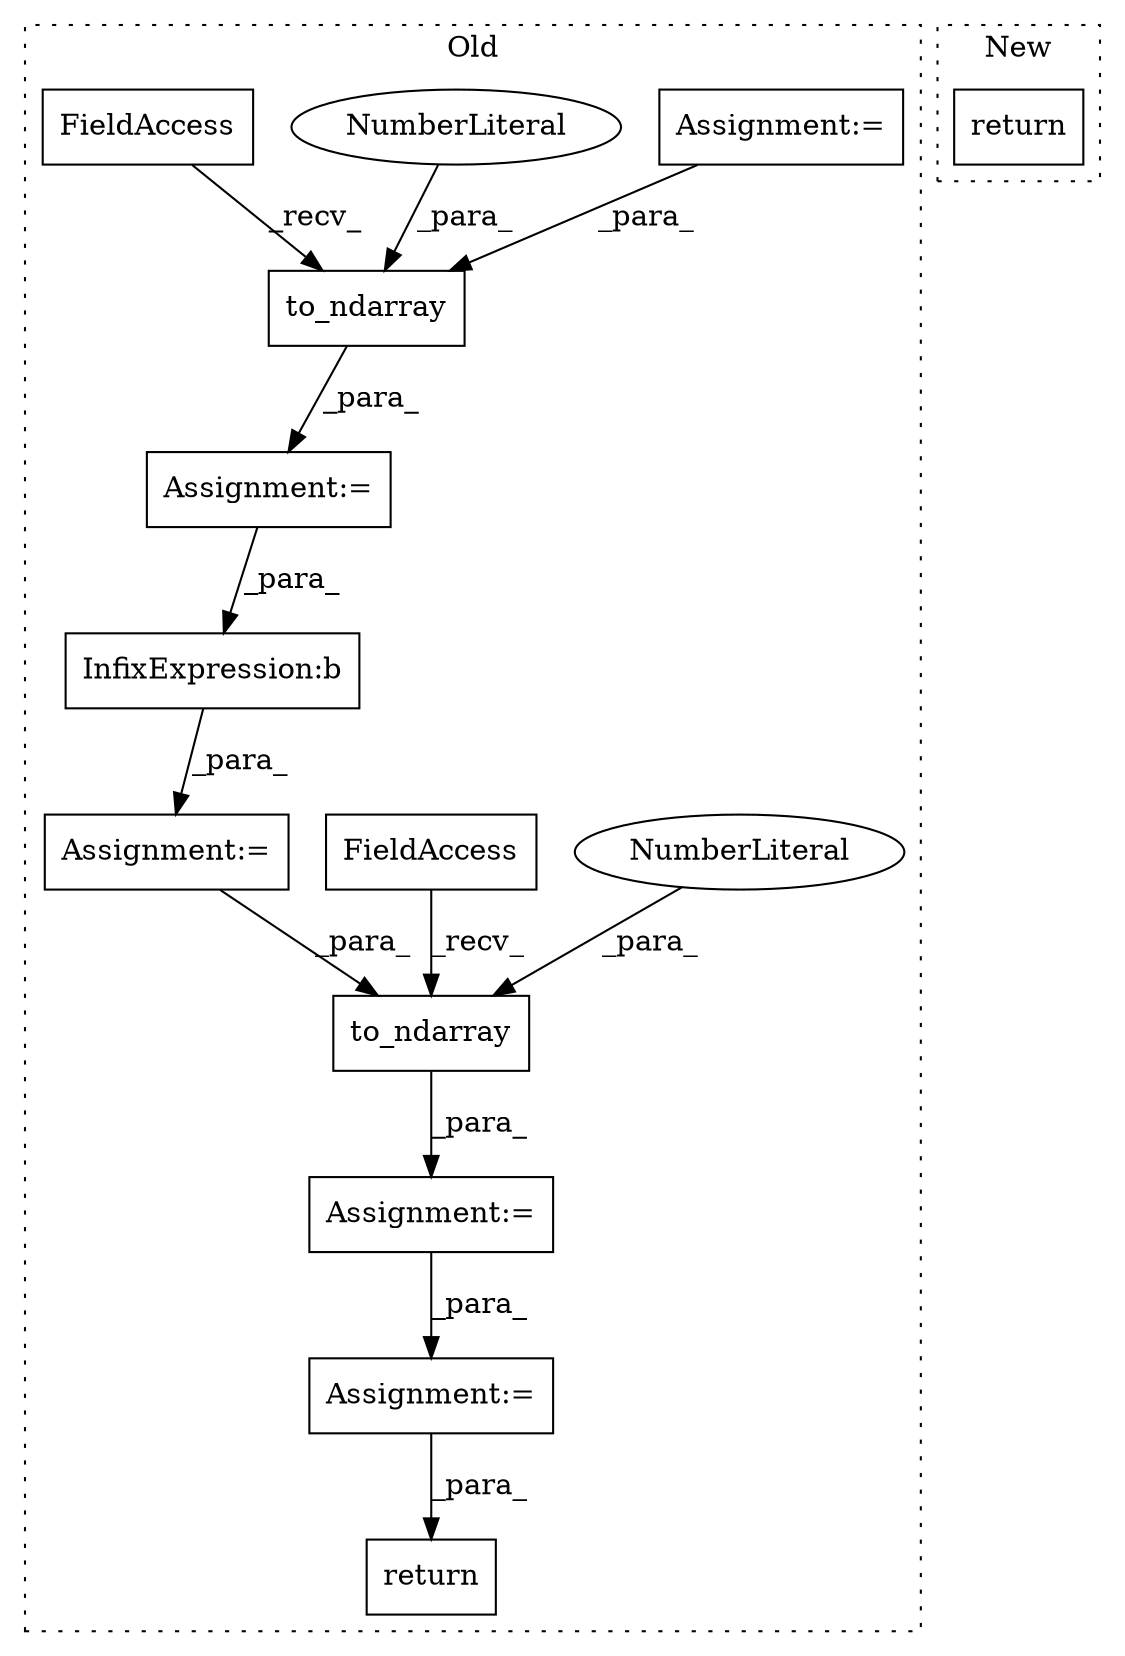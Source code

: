 digraph G {
subgraph cluster0 {
1 [label="to_ndarray" a="32" s="1063,1083" l="11,1" shape="box"];
3 [label="NumberLiteral" a="34" s="1082" l="1" shape="ellipse"];
4 [label="FieldAccess" a="22" s="1045" l="9" shape="box"];
5 [label="return" a="41" s="1145" l="7" shape="box"];
6 [label="Assignment:=" a="7" s="1097" l="1" shape="box"];
7 [label="Assignment:=" a="7" s="1044" l="1" shape="box"];
8 [label="Assignment:=" a="7" s="864" l="1" shape="box"];
9 [label="Assignment:=" a="7" s="607" l="3" shape="box"];
10 [label="to_ndarray" a="32" s="762,778" l="11,1" shape="box"];
11 [label="NumberLiteral" a="34" s="777" l="1" shape="ellipse"];
12 [label="FieldAccess" a="22" s="744" l="9" shape="box"];
13 [label="InfixExpression:b" a="27" s="1009" l="3" shape="box"];
14 [label="Assignment:=" a="7" s="990" l="1" shape="box"];
label = "Old";
style="dotted";
}
subgraph cluster1 {
2 [label="return" a="41" s="694" l="7" shape="box"];
label = "New";
style="dotted";
}
1 -> 7 [label="_para_"];
3 -> 1 [label="_para_"];
4 -> 1 [label="_recv_"];
6 -> 5 [label="_para_"];
7 -> 6 [label="_para_"];
8 -> 13 [label="_para_"];
9 -> 10 [label="_para_"];
10 -> 8 [label="_para_"];
11 -> 10 [label="_para_"];
12 -> 10 [label="_recv_"];
13 -> 14 [label="_para_"];
14 -> 1 [label="_para_"];
}